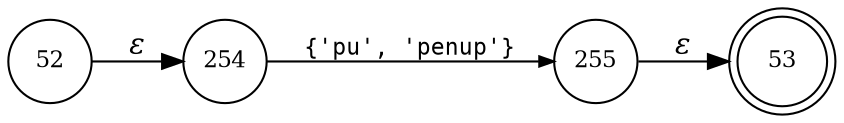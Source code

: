 digraph ATN {
rankdir=LR;
s53[fontsize=11, label="53", shape=doublecircle, fixedsize=true, width=.6];
s52[fontsize=11,label="52", shape=circle, fixedsize=true, width=.55, peripheries=1];
s254[fontsize=11,label="254", shape=circle, fixedsize=true, width=.55, peripheries=1];
s255[fontsize=11,label="255", shape=circle, fixedsize=true, width=.55, peripheries=1];
s52 -> s254 [fontname="Times-Italic", label="&epsilon;"];
s254 -> s255 [fontsize=11, fontname="Courier", arrowsize=.7, label = "{'pu', 'penup'}", arrowhead = normal];
s255 -> s53 [fontname="Times-Italic", label="&epsilon;"];
}